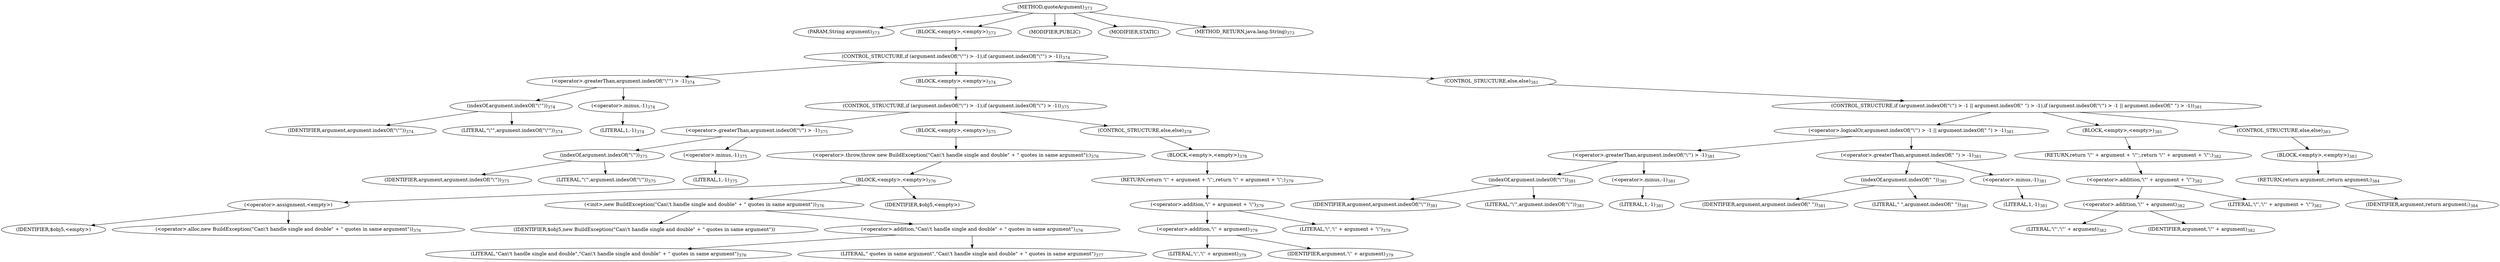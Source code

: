 digraph "quoteArgument" {  
"617" [label = <(METHOD,quoteArgument)<SUB>373</SUB>> ]
"618" [label = <(PARAM,String argument)<SUB>373</SUB>> ]
"619" [label = <(BLOCK,&lt;empty&gt;,&lt;empty&gt;)<SUB>373</SUB>> ]
"620" [label = <(CONTROL_STRUCTURE,if (argument.indexOf(&quot;\&quot;&quot;) &gt; -1),if (argument.indexOf(&quot;\&quot;&quot;) &gt; -1))<SUB>374</SUB>> ]
"621" [label = <(&lt;operator&gt;.greaterThan,argument.indexOf(&quot;\&quot;&quot;) &gt; -1)<SUB>374</SUB>> ]
"622" [label = <(indexOf,argument.indexOf(&quot;\&quot;&quot;))<SUB>374</SUB>> ]
"623" [label = <(IDENTIFIER,argument,argument.indexOf(&quot;\&quot;&quot;))<SUB>374</SUB>> ]
"624" [label = <(LITERAL,&quot;\&quot;&quot;,argument.indexOf(&quot;\&quot;&quot;))<SUB>374</SUB>> ]
"625" [label = <(&lt;operator&gt;.minus,-1)<SUB>374</SUB>> ]
"626" [label = <(LITERAL,1,-1)<SUB>374</SUB>> ]
"627" [label = <(BLOCK,&lt;empty&gt;,&lt;empty&gt;)<SUB>374</SUB>> ]
"628" [label = <(CONTROL_STRUCTURE,if (argument.indexOf(&quot;\'&quot;) &gt; -1),if (argument.indexOf(&quot;\'&quot;) &gt; -1))<SUB>375</SUB>> ]
"629" [label = <(&lt;operator&gt;.greaterThan,argument.indexOf(&quot;\'&quot;) &gt; -1)<SUB>375</SUB>> ]
"630" [label = <(indexOf,argument.indexOf(&quot;\'&quot;))<SUB>375</SUB>> ]
"631" [label = <(IDENTIFIER,argument,argument.indexOf(&quot;\'&quot;))<SUB>375</SUB>> ]
"632" [label = <(LITERAL,&quot;\'&quot;,argument.indexOf(&quot;\'&quot;))<SUB>375</SUB>> ]
"633" [label = <(&lt;operator&gt;.minus,-1)<SUB>375</SUB>> ]
"634" [label = <(LITERAL,1,-1)<SUB>375</SUB>> ]
"635" [label = <(BLOCK,&lt;empty&gt;,&lt;empty&gt;)<SUB>375</SUB>> ]
"636" [label = <(&lt;operator&gt;.throw,throw new BuildException(&quot;Can\'t handle single and double&quot; + &quot; quotes in same argument&quot;);)<SUB>376</SUB>> ]
"637" [label = <(BLOCK,&lt;empty&gt;,&lt;empty&gt;)<SUB>376</SUB>> ]
"638" [label = <(&lt;operator&gt;.assignment,&lt;empty&gt;)> ]
"639" [label = <(IDENTIFIER,$obj5,&lt;empty&gt;)> ]
"640" [label = <(&lt;operator&gt;.alloc,new BuildException(&quot;Can\'t handle single and double&quot; + &quot; quotes in same argument&quot;))<SUB>376</SUB>> ]
"641" [label = <(&lt;init&gt;,new BuildException(&quot;Can\'t handle single and double&quot; + &quot; quotes in same argument&quot;))<SUB>376</SUB>> ]
"642" [label = <(IDENTIFIER,$obj5,new BuildException(&quot;Can\'t handle single and double&quot; + &quot; quotes in same argument&quot;))> ]
"643" [label = <(&lt;operator&gt;.addition,&quot;Can\'t handle single and double&quot; + &quot; quotes in same argument&quot;)<SUB>376</SUB>> ]
"644" [label = <(LITERAL,&quot;Can\'t handle single and double&quot;,&quot;Can\'t handle single and double&quot; + &quot; quotes in same argument&quot;)<SUB>376</SUB>> ]
"645" [label = <(LITERAL,&quot; quotes in same argument&quot;,&quot;Can\'t handle single and double&quot; + &quot; quotes in same argument&quot;)<SUB>377</SUB>> ]
"646" [label = <(IDENTIFIER,$obj5,&lt;empty&gt;)> ]
"647" [label = <(CONTROL_STRUCTURE,else,else)<SUB>378</SUB>> ]
"648" [label = <(BLOCK,&lt;empty&gt;,&lt;empty&gt;)<SUB>378</SUB>> ]
"649" [label = <(RETURN,return '\'' + argument + '\'';,return '\'' + argument + '\'';)<SUB>379</SUB>> ]
"650" [label = <(&lt;operator&gt;.addition,'\'' + argument + '\'')<SUB>379</SUB>> ]
"651" [label = <(&lt;operator&gt;.addition,'\'' + argument)<SUB>379</SUB>> ]
"652" [label = <(LITERAL,'\'','\'' + argument)<SUB>379</SUB>> ]
"653" [label = <(IDENTIFIER,argument,'\'' + argument)<SUB>379</SUB>> ]
"654" [label = <(LITERAL,'\'','\'' + argument + '\'')<SUB>379</SUB>> ]
"655" [label = <(CONTROL_STRUCTURE,else,else)<SUB>381</SUB>> ]
"656" [label = <(CONTROL_STRUCTURE,if (argument.indexOf(&quot;\'&quot;) &gt; -1 || argument.indexOf(&quot; &quot;) &gt; -1),if (argument.indexOf(&quot;\'&quot;) &gt; -1 || argument.indexOf(&quot; &quot;) &gt; -1))<SUB>381</SUB>> ]
"657" [label = <(&lt;operator&gt;.logicalOr,argument.indexOf(&quot;\'&quot;) &gt; -1 || argument.indexOf(&quot; &quot;) &gt; -1)<SUB>381</SUB>> ]
"658" [label = <(&lt;operator&gt;.greaterThan,argument.indexOf(&quot;\'&quot;) &gt; -1)<SUB>381</SUB>> ]
"659" [label = <(indexOf,argument.indexOf(&quot;\'&quot;))<SUB>381</SUB>> ]
"660" [label = <(IDENTIFIER,argument,argument.indexOf(&quot;\'&quot;))<SUB>381</SUB>> ]
"661" [label = <(LITERAL,&quot;\'&quot;,argument.indexOf(&quot;\'&quot;))<SUB>381</SUB>> ]
"662" [label = <(&lt;operator&gt;.minus,-1)<SUB>381</SUB>> ]
"663" [label = <(LITERAL,1,-1)<SUB>381</SUB>> ]
"664" [label = <(&lt;operator&gt;.greaterThan,argument.indexOf(&quot; &quot;) &gt; -1)<SUB>381</SUB>> ]
"665" [label = <(indexOf,argument.indexOf(&quot; &quot;))<SUB>381</SUB>> ]
"666" [label = <(IDENTIFIER,argument,argument.indexOf(&quot; &quot;))<SUB>381</SUB>> ]
"667" [label = <(LITERAL,&quot; &quot;,argument.indexOf(&quot; &quot;))<SUB>381</SUB>> ]
"668" [label = <(&lt;operator&gt;.minus,-1)<SUB>381</SUB>> ]
"669" [label = <(LITERAL,1,-1)<SUB>381</SUB>> ]
"670" [label = <(BLOCK,&lt;empty&gt;,&lt;empty&gt;)<SUB>381</SUB>> ]
"671" [label = <(RETURN,return '\&quot;' + argument + '\&quot;';,return '\&quot;' + argument + '\&quot;';)<SUB>382</SUB>> ]
"672" [label = <(&lt;operator&gt;.addition,'\&quot;' + argument + '\&quot;')<SUB>382</SUB>> ]
"673" [label = <(&lt;operator&gt;.addition,'\&quot;' + argument)<SUB>382</SUB>> ]
"674" [label = <(LITERAL,'\&quot;','\&quot;' + argument)<SUB>382</SUB>> ]
"675" [label = <(IDENTIFIER,argument,'\&quot;' + argument)<SUB>382</SUB>> ]
"676" [label = <(LITERAL,'\&quot;','\&quot;' + argument + '\&quot;')<SUB>382</SUB>> ]
"677" [label = <(CONTROL_STRUCTURE,else,else)<SUB>383</SUB>> ]
"678" [label = <(BLOCK,&lt;empty&gt;,&lt;empty&gt;)<SUB>383</SUB>> ]
"679" [label = <(RETURN,return argument;,return argument;)<SUB>384</SUB>> ]
"680" [label = <(IDENTIFIER,argument,return argument;)<SUB>384</SUB>> ]
"681" [label = <(MODIFIER,PUBLIC)> ]
"682" [label = <(MODIFIER,STATIC)> ]
"683" [label = <(METHOD_RETURN,java.lang.String)<SUB>373</SUB>> ]
  "617" -> "618" 
  "617" -> "619" 
  "617" -> "681" 
  "617" -> "682" 
  "617" -> "683" 
  "619" -> "620" 
  "620" -> "621" 
  "620" -> "627" 
  "620" -> "655" 
  "621" -> "622" 
  "621" -> "625" 
  "622" -> "623" 
  "622" -> "624" 
  "625" -> "626" 
  "627" -> "628" 
  "628" -> "629" 
  "628" -> "635" 
  "628" -> "647" 
  "629" -> "630" 
  "629" -> "633" 
  "630" -> "631" 
  "630" -> "632" 
  "633" -> "634" 
  "635" -> "636" 
  "636" -> "637" 
  "637" -> "638" 
  "637" -> "641" 
  "637" -> "646" 
  "638" -> "639" 
  "638" -> "640" 
  "641" -> "642" 
  "641" -> "643" 
  "643" -> "644" 
  "643" -> "645" 
  "647" -> "648" 
  "648" -> "649" 
  "649" -> "650" 
  "650" -> "651" 
  "650" -> "654" 
  "651" -> "652" 
  "651" -> "653" 
  "655" -> "656" 
  "656" -> "657" 
  "656" -> "670" 
  "656" -> "677" 
  "657" -> "658" 
  "657" -> "664" 
  "658" -> "659" 
  "658" -> "662" 
  "659" -> "660" 
  "659" -> "661" 
  "662" -> "663" 
  "664" -> "665" 
  "664" -> "668" 
  "665" -> "666" 
  "665" -> "667" 
  "668" -> "669" 
  "670" -> "671" 
  "671" -> "672" 
  "672" -> "673" 
  "672" -> "676" 
  "673" -> "674" 
  "673" -> "675" 
  "677" -> "678" 
  "678" -> "679" 
  "679" -> "680" 
}
